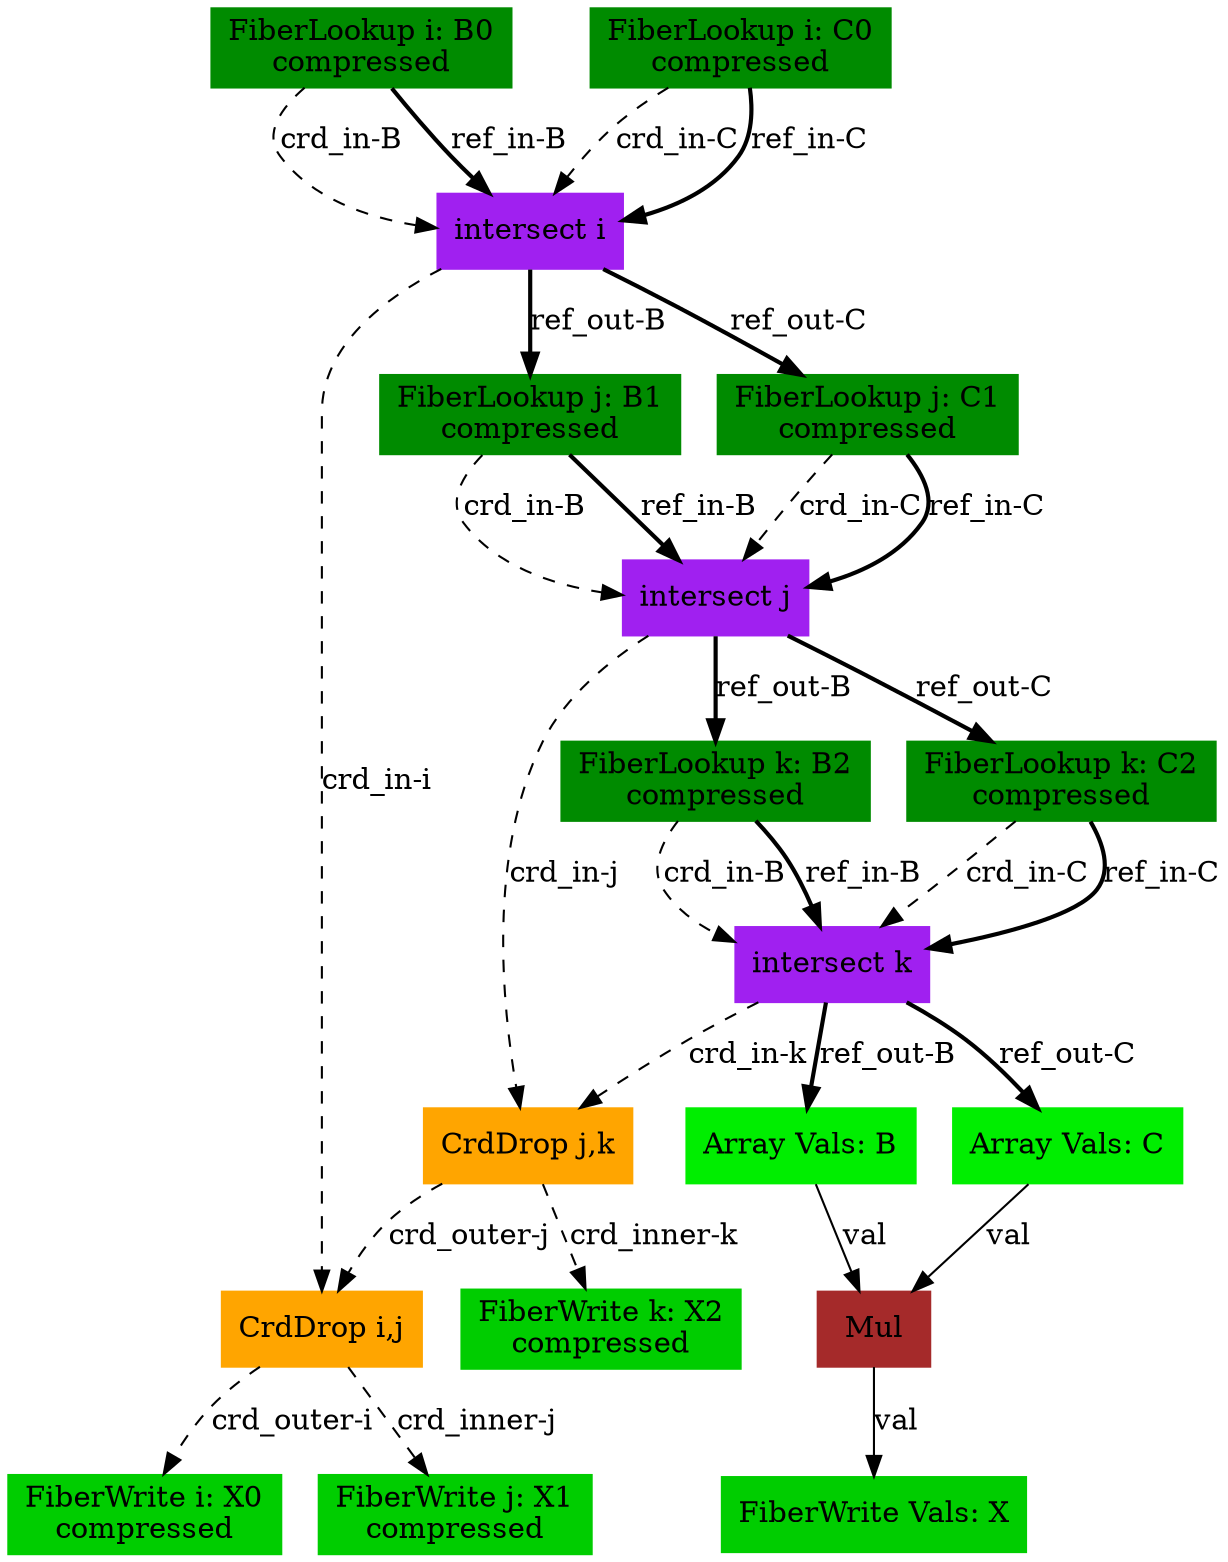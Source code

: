digraph SAM {
    comment="X=sss012,B=sss012,C=sss012"
    16 [comment="type=fiberlookup,index=i,tensor=B,mode=0,format=compressed,src=true,root=true" label="FiberLookup i: B0\ncompressed" color=green4 shape=box style=filled type="fiberlookup" index="i" tensor="B" mode="0" format="compressed" src="true" root="true"]
    15 [comment="type=intersect,index=i" label="intersect i" color=purple shape=box style=filled type="intersect" index="i"]
    7 [comment="type=crddrop,outer=i,inner=j" label="CrdDrop i,j" color=orange shape=box style=filled type="crddrop" outer="i" inner="j"]
    3 [comment="type=fiberwrite,index=i,tensor=X,mode=0,format=compressed,segsize=2,crdsize=B0_dim,sink=true" label="FiberWrite i: X0\ncompressed" color=green3 shape=box style=filled type="fiberwrite" index="i" tensor="X" mode="0" format="compressed" segsize="2" crdsize="B0_dim" sink="true"]
    2 [comment="type=fiberwrite,index=j,tensor=X,mode=1,format=compressed,segsize=B0_dim+1,crdsize=B0_dim*B1_dim,sink=true" label="FiberWrite j: X1\ncompressed" color=green3 shape=box style=filled type="fiberwrite" index="j" tensor="X" mode="1" format="compressed" segsize="B0_dim+1" crdsize="B0_dim*B1_dim" sink="true"]
    13 [comment="type=fiberlookup,index=j,tensor=B,mode=1,format=compressed,src=true,root=false" label="FiberLookup j: B1\ncompressed" color=green4 shape=box style=filled type="fiberlookup" index="j" tensor="B" mode="1" format="compressed" src="true" root="false"]
    12 [comment="type=intersect,index=j" label="intersect j" color=purple shape=box style=filled type="intersect" index="j"]
    8 [comment="type=crddrop,outer=j,inner=k" label="CrdDrop j,k" color=orange shape=box style=filled type="crddrop" outer="j" inner="k"]
    1 [comment="type=fiberwrite,index=k,tensor=X,mode=2,format=compressed,segsize=B0_dim*B1_dim+1,crdsize=B0_dim*B1_dim*B2_dim,sink=true" label="FiberWrite k: X2\ncompressed" color=green3 shape=box style=filled type="fiberwrite" index="k" tensor="X" mode="2" format="compressed" segsize="B0_dim*B1_dim+1" crdsize="B0_dim*B1_dim*B2_dim" sink="true"]
    10 [comment="type=fiberlookup,index=k,tensor=B,mode=2,format=compressed,src=true,root=false" label="FiberLookup k: B2\ncompressed" color=green4 shape=box style=filled type="fiberlookup" index="k" tensor="B" mode="2" format="compressed" src="true" root="false"]
    9 [comment="type=intersect,index=k" label="intersect k" color=purple shape=box style=filled type="intersect" index="k"]
    5 [comment="type=arrayvals,tensor=B" label="Array Vals: B" color=green2 shape=box style=filled type="arrayvals" tensor="B"]
    4 [comment="type=mul" label="Mul" color=brown shape=box style=filled type="mul"]
    0 [comment="type=fiberwrite,mode=vals,tensor=X,size=1*B0_dim*B1_dim*B2_dim,sink=true" label="FiberWrite Vals: X" color=green3 shape=box style=filled type="fiberwrite" tensor="X" mode="vals" size="1*B0_dim*B1_dim*B2_dim" sink="true"]
    6 [comment="type=arrayvals,tensor=C" label="Array Vals: C" color=green2 shape=box style=filled type="arrayvals" tensor="C"]
    11 [comment="type=fiberlookup,index=k,tensor=C,mode=2,format=compressed,src=true,root=false" label="FiberLookup k: C2\ncompressed" color=green4 shape=box style=filled type="fiberlookup" index="k" tensor="C" mode="2" format="compressed" src="true" root="false"]
    14 [comment="type=fiberlookup,index=j,tensor=C,mode=1,format=compressed,src=true,root=false" label="FiberLookup j: C1\ncompressed" color=green4 shape=box style=filled type="fiberlookup" index="j" tensor="C" mode="1" format="compressed" src="true" root="false"]
    17 [comment="type=fiberlookup,index=i,tensor=C,mode=0,format=compressed,src=true,root=true" label="FiberLookup i: C0\ncompressed" color=green4 shape=box style=filled type="fiberlookup" index="i" tensor="C" mode="0" format="compressed" src="true" root="true"]
    16 -> 15 [label="crd_in-B" style=dashed type="crd" comment="in-B"]
    15 -> 7 [label="crd_in-i" style=dashed type="crd" comment="in-i"]
    7 -> 3 [label="crd_outer-i" style=dashed type="crd" comment="outer-i"]
    7 -> 2 [label="crd_inner-j" style=dashed type="crd" comment="inner-j"]
    15 -> 13 [label="ref_out-B" style=bold type="ref" comment="out-B"]
    13 -> 12 [label="crd_in-B" style=dashed type="crd" comment="in-B"]
    12 -> 8 [label="crd_in-j" style=dashed type="crd" comment="in-j"]
    8 -> 7 [label="crd_outer-j" style=dashed type="crd" comment="outer-j"]
    8 -> 1 [label="crd_inner-k" style=dashed type="crd" comment="inner-k"]
    12 -> 10 [label="ref_out-B" style=bold type="ref" comment="out-B"]
    10 -> 9 [label="crd_in-B" style=dashed type="crd" comment="in-B"]
    9 -> 8 [label="crd_in-k" style=dashed type="crd" comment="in-k"]
    9 -> 5 [label="ref_out-B" style=bold type="ref" comment="out-B"]
    5 -> 4 [label="val" type="val"]
    4 -> 0 [label="val" type="val"]
    9 -> 6 [label="ref_out-C" style=bold type="ref" comment="out-C"]
    6 -> 4 [label="val" type="val"]
    10 -> 9 [label="ref_in-B" style=bold type="ref" comment="in-B"]
    12 -> 11 [label="ref_out-C" style=bold type="ref" comment="out-C"]
    11 -> 9 [label="crd_in-C" style=dashed type="crd" comment="in-C"]
    11 -> 9 [label="ref_in-C" style=bold type="ref" comment="in-C"]
    13 -> 12 [label="ref_in-B" style=bold type="ref" comment="in-B"]
    15 -> 14 [label="ref_out-C" style=bold type="ref" comment="out-C"]
    14 -> 12 [label="crd_in-C" style=dashed type="crd" comment="in-C"]
    14 -> 12 [label="ref_in-C" style=bold type="ref" comment="in-C"]
    16 -> 15 [label="ref_in-B" style=bold type="ref" comment="in-B"]
    17 -> 15 [label="crd_in-C" style=dashed type="crd" comment="in-C"]
    17 -> 15 [label="ref_in-C" style=bold type="ref" comment="in-C"]
}
